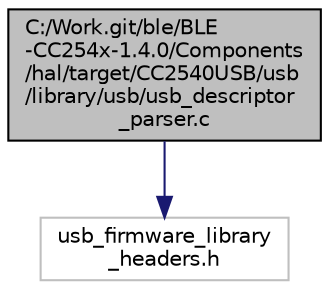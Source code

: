 digraph "C:/Work.git/ble/BLE-CC254x-1.4.0/Components/hal/target/CC2540USB/usb/library/usb/usb_descriptor_parser.c"
{
  edge [fontname="Helvetica",fontsize="10",labelfontname="Helvetica",labelfontsize="10"];
  node [fontname="Helvetica",fontsize="10",shape=record];
  Node1 [label="C:/Work.git/ble/BLE\l-CC254x-1.4.0/Components\l/hal/target/CC2540USB/usb\l/library/usb/usb_descriptor\l_parser.c",height=0.2,width=0.4,color="black", fillcolor="grey75", style="filled" fontcolor="black"];
  Node1 -> Node2 [color="midnightblue",fontsize="10",style="solid",fontname="Helvetica"];
  Node2 [label="usb_firmware_library\l_headers.h",height=0.2,width=0.4,color="grey75", fillcolor="white", style="filled"];
}
